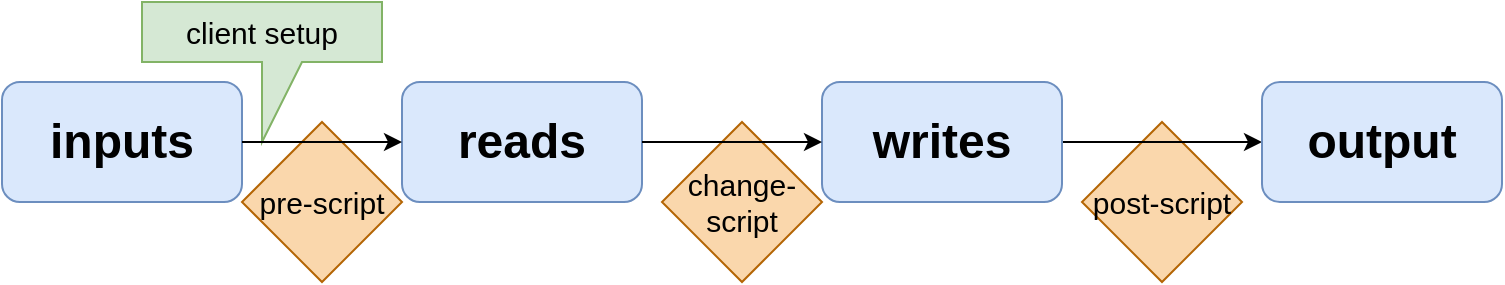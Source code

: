 <mxfile version="20.8.16" type="device"><diagram id="prtHgNgQTEPvFCAcTncT" name="Page-1"><mxGraphModel dx="530" dy="396" grid="1" gridSize="10" guides="1" tooltips="1" connect="1" arrows="1" fold="1" page="1" pageScale="1" pageWidth="827" pageHeight="1169" math="0" shadow="0"><root><mxCell id="0"/><mxCell id="1" parent="0"/><mxCell id="FN-WqmFP6lmw4XH1Q0QQ-14" value="client setup" style="shape=callout;whiteSpace=wrap;html=1;perimeter=calloutPerimeter;fontSize=15;position2=0.5;fillColor=#d5e8d4;strokeColor=#82b366;size=40;position=0.5;" vertex="1" parent="1"><mxGeometry x="100" y="70" width="120" height="70" as="geometry"/></mxCell><mxCell id="FN-WqmFP6lmw4XH1Q0QQ-10" value="pre-script" style="rhombus;whiteSpace=wrap;html=1;fontSize=15;fillColor=#fad7ac;strokeColor=#b46504;" vertex="1" parent="1"><mxGeometry x="150" y="130" width="80" height="80" as="geometry"/></mxCell><mxCell id="FN-WqmFP6lmw4XH1Q0QQ-12" value="change-script" style="rhombus;whiteSpace=wrap;html=1;fontSize=15;fillColor=#fad7ac;strokeColor=#b46504;" vertex="1" parent="1"><mxGeometry x="360" y="130" width="80" height="80" as="geometry"/></mxCell><mxCell id="FN-WqmFP6lmw4XH1Q0QQ-13" value="post-script" style="rhombus;whiteSpace=wrap;html=1;fontSize=15;fillColor=#fad7ac;strokeColor=#b46504;" vertex="1" parent="1"><mxGeometry x="570" y="130" width="80" height="80" as="geometry"/></mxCell><mxCell id="FN-WqmFP6lmw4XH1Q0QQ-1" value="inputs" style="rounded=1;whiteSpace=wrap;html=1;fillColor=#dae8fc;strokeColor=#6c8ebf;fontStyle=1;fontSize=24;" vertex="1" parent="1"><mxGeometry x="30" y="110" width="120" height="60" as="geometry"/></mxCell><mxCell id="FN-WqmFP6lmw4XH1Q0QQ-2" value="reads" style="rounded=1;whiteSpace=wrap;html=1;fillColor=#dae8fc;strokeColor=#6c8ebf;fontStyle=1;fontSize=24;" vertex="1" parent="1"><mxGeometry x="230" y="110" width="120" height="60" as="geometry"/></mxCell><mxCell id="FN-WqmFP6lmw4XH1Q0QQ-8" style="edgeStyle=orthogonalEdgeStyle;rounded=0;orthogonalLoop=1;jettySize=auto;html=1;exitX=1;exitY=0.5;exitDx=0;exitDy=0;entryX=0;entryY=0.5;entryDx=0;entryDy=0;fontSize=20;" edge="1" parent="1" source="FN-WqmFP6lmw4XH1Q0QQ-3" target="FN-WqmFP6lmw4XH1Q0QQ-4"><mxGeometry relative="1" as="geometry"/></mxCell><mxCell id="FN-WqmFP6lmw4XH1Q0QQ-3" value="writes" style="rounded=1;whiteSpace=wrap;html=1;fillColor=#dae8fc;strokeColor=#6c8ebf;fontStyle=1;fontSize=24;" vertex="1" parent="1"><mxGeometry x="440" y="110" width="120" height="60" as="geometry"/></mxCell><mxCell id="FN-WqmFP6lmw4XH1Q0QQ-4" value="output" style="rounded=1;whiteSpace=wrap;html=1;fillColor=#dae8fc;strokeColor=#6c8ebf;fontStyle=1;fontSize=24;" vertex="1" parent="1"><mxGeometry x="660" y="110" width="120" height="60" as="geometry"/></mxCell><mxCell id="FN-WqmFP6lmw4XH1Q0QQ-6" value="" style="endArrow=classic;html=1;rounded=0;fontSize=20;exitX=1;exitY=0.5;exitDx=0;exitDy=0;entryX=0;entryY=0.5;entryDx=0;entryDy=0;" edge="1" parent="1" source="FN-WqmFP6lmw4XH1Q0QQ-1" target="FN-WqmFP6lmw4XH1Q0QQ-2"><mxGeometry width="50" height="50" relative="1" as="geometry"><mxPoint x="390" y="450" as="sourcePoint"/><mxPoint x="440" y="400" as="targetPoint"/></mxGeometry></mxCell><mxCell id="FN-WqmFP6lmw4XH1Q0QQ-7" value="" style="endArrow=classic;html=1;rounded=0;fontSize=20;exitX=1;exitY=0.5;exitDx=0;exitDy=0;entryX=0;entryY=0.5;entryDx=0;entryDy=0;" edge="1" parent="1" source="FN-WqmFP6lmw4XH1Q0QQ-2" target="FN-WqmFP6lmw4XH1Q0QQ-3"><mxGeometry width="50" height="50" relative="1" as="geometry"><mxPoint x="390" y="450" as="sourcePoint"/><mxPoint x="440" y="400" as="targetPoint"/></mxGeometry></mxCell></root></mxGraphModel></diagram></mxfile>